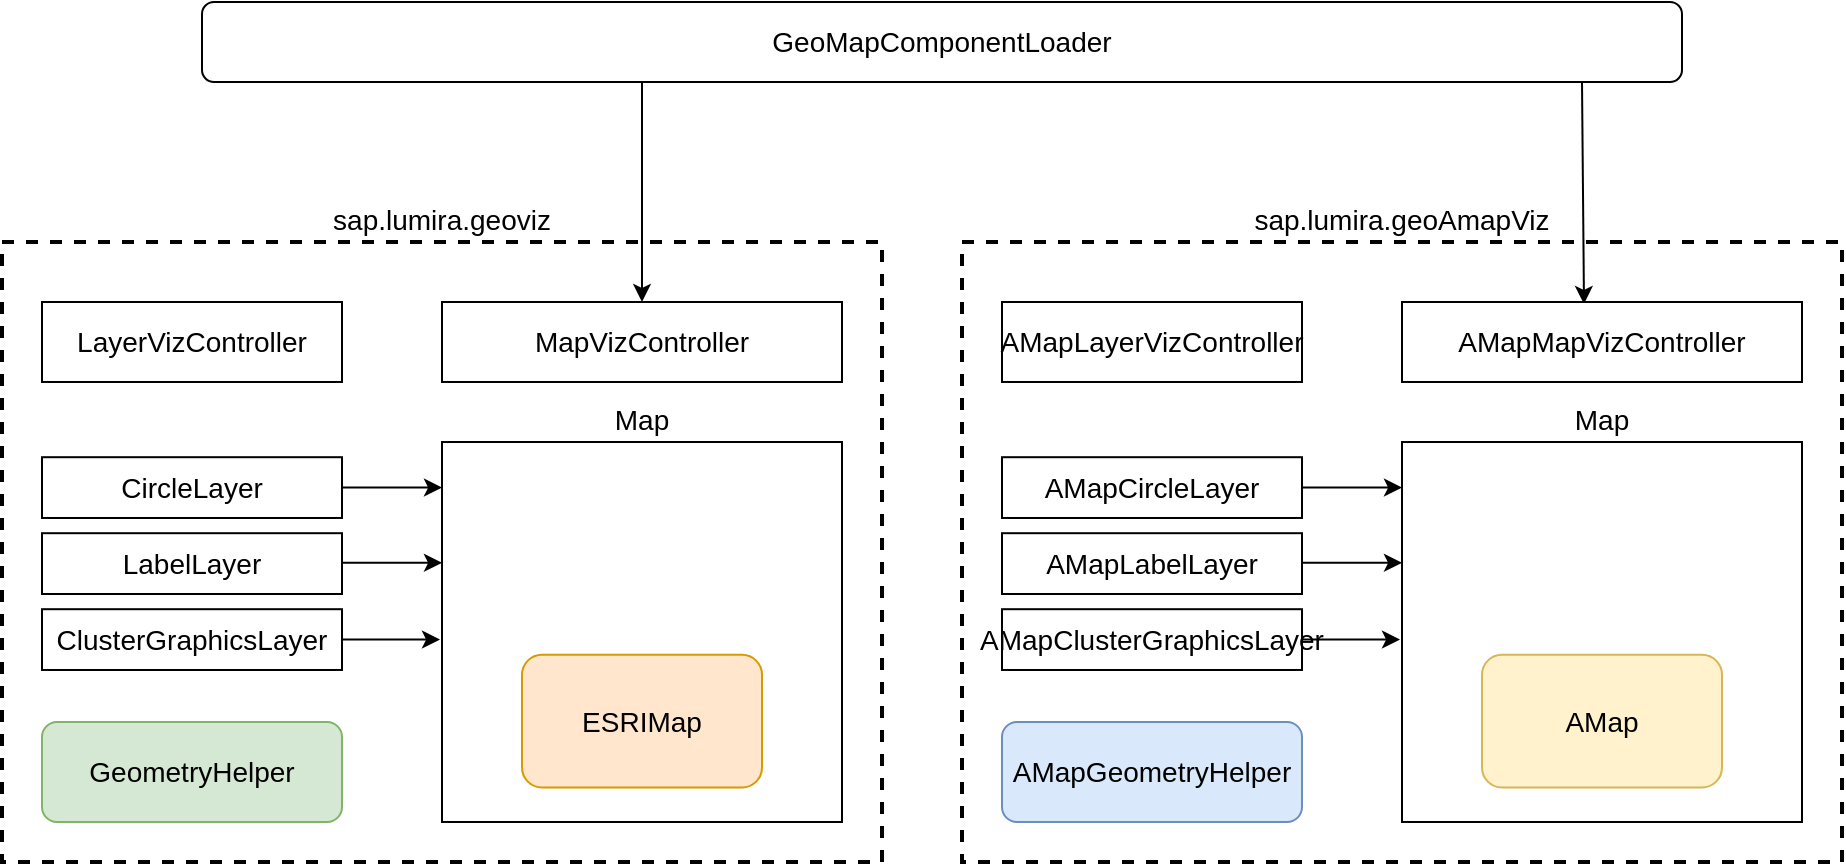 <mxfile version="13.9.2" type="github" pages="2">
  <diagram id="Ry0N9wrN9H_V196sNAGs" name="Page-1">
    <mxGraphModel dx="2125" dy="871" grid="1" gridSize="10" guides="1" tooltips="1" connect="1" arrows="1" fold="1" page="1" pageScale="1" pageWidth="827" pageHeight="1169" math="0" shadow="0">
      <root>
        <mxCell id="0" />
        <mxCell id="1" parent="0" />
        <mxCell id="jM_NVDkqg-1iz5jcu-TQ-2" value="sap.lumira.geoviz" style="whiteSpace=wrap;html=1;dashed=1;strokeWidth=2;align=center;labelPosition=center;verticalLabelPosition=top;verticalAlign=bottom;fontSize=14;" vertex="1" parent="1">
          <mxGeometry x="-60" y="270" width="440" height="310" as="geometry" />
        </mxCell>
        <mxCell id="jM_NVDkqg-1iz5jcu-TQ-1" value="&lt;div style=&quot;font-size: 14px;&quot;&gt;GeoMapComponentLoader&lt;/div&gt;" style="rounded=1;whiteSpace=wrap;html=1;fontSize=14;" vertex="1" parent="1">
          <mxGeometry x="40" y="150" width="740" height="40" as="geometry" />
        </mxCell>
        <mxCell id="jM_NVDkqg-1iz5jcu-TQ-16" value="&lt;div&gt;sap.lumira.geoAmapViz&lt;/div&gt;" style="whiteSpace=wrap;html=1;dashed=1;strokeWidth=2;align=center;labelPosition=center;verticalLabelPosition=top;verticalAlign=bottom;fontSize=14;" vertex="1" parent="1">
          <mxGeometry x="420" y="270" width="440" height="310" as="geometry" />
        </mxCell>
        <mxCell id="jM_NVDkqg-1iz5jcu-TQ-17" value="" style="group" vertex="1" connectable="0" parent="1">
          <mxGeometry x="-40" y="370" width="400" height="190" as="geometry" />
        </mxCell>
        <mxCell id="jM_NVDkqg-1iz5jcu-TQ-5" value="" style="group" vertex="1" connectable="0" parent="jM_NVDkqg-1iz5jcu-TQ-17">
          <mxGeometry x="200" width="200" height="190" as="geometry" />
        </mxCell>
        <mxCell id="jM_NVDkqg-1iz5jcu-TQ-3" value="Map" style="rounded=0;whiteSpace=wrap;html=1;strokeWidth=1;fontSize=14;align=center;labelPosition=center;verticalLabelPosition=top;verticalAlign=bottom;" vertex="1" parent="jM_NVDkqg-1iz5jcu-TQ-5">
          <mxGeometry width="200" height="190.0" as="geometry" />
        </mxCell>
        <mxCell id="jM_NVDkqg-1iz5jcu-TQ-4" value="ESRIMap" style="rounded=1;whiteSpace=wrap;html=1;strokeWidth=1;fontSize=14;align=center;fillColor=#ffe6cc;strokeColor=#d79b00;" vertex="1" parent="jM_NVDkqg-1iz5jcu-TQ-5">
          <mxGeometry x="40" y="106.4" width="120" height="66.325" as="geometry" />
        </mxCell>
        <mxCell id="jM_NVDkqg-1iz5jcu-TQ-13" value="" style="edgeStyle=orthogonalEdgeStyle;rounded=0;orthogonalLoop=1;jettySize=auto;html=1;fontSize=14;" edge="1" parent="jM_NVDkqg-1iz5jcu-TQ-17" source="jM_NVDkqg-1iz5jcu-TQ-6">
          <mxGeometry relative="1" as="geometry">
            <mxPoint x="200" y="22.8" as="targetPoint" />
          </mxGeometry>
        </mxCell>
        <mxCell id="jM_NVDkqg-1iz5jcu-TQ-14" value="" style="edgeStyle=orthogonalEdgeStyle;rounded=0;orthogonalLoop=1;jettySize=auto;html=1;fontSize=14;" edge="1" parent="jM_NVDkqg-1iz5jcu-TQ-17">
          <mxGeometry relative="1" as="geometry">
            <mxPoint x="150" y="60.42" as="sourcePoint" />
            <mxPoint x="200" y="60.42" as="targetPoint" />
          </mxGeometry>
        </mxCell>
        <mxCell id="jM_NVDkqg-1iz5jcu-TQ-15" value="" style="edgeStyle=orthogonalEdgeStyle;rounded=0;orthogonalLoop=1;jettySize=auto;html=1;fontSize=14;exitX=1;exitY=0.5;exitDx=0;exitDy=0;" edge="1" parent="jM_NVDkqg-1iz5jcu-TQ-17" source="jM_NVDkqg-1iz5jcu-TQ-8">
          <mxGeometry relative="1" as="geometry">
            <mxPoint x="170" y="38" as="sourcePoint" />
            <mxPoint x="199" y="98.8" as="targetPoint" />
          </mxGeometry>
        </mxCell>
        <mxCell id="jM_NVDkqg-1iz5jcu-TQ-6" value="CircleLayer" style="rounded=0;whiteSpace=wrap;html=1;strokeWidth=1;fontSize=14;align=center;" vertex="1" parent="jM_NVDkqg-1iz5jcu-TQ-17">
          <mxGeometry y="7.6" width="150" height="30.4" as="geometry" />
        </mxCell>
        <mxCell id="jM_NVDkqg-1iz5jcu-TQ-7" value="LabelLayer" style="rounded=0;whiteSpace=wrap;html=1;strokeWidth=1;fontSize=14;align=center;" vertex="1" parent="jM_NVDkqg-1iz5jcu-TQ-17">
          <mxGeometry y="45.6" width="150" height="30.4" as="geometry" />
        </mxCell>
        <mxCell id="jM_NVDkqg-1iz5jcu-TQ-8" value="ClusterGraphicsLayer" style="rounded=0;whiteSpace=wrap;html=1;strokeWidth=1;fontSize=14;align=center;" vertex="1" parent="jM_NVDkqg-1iz5jcu-TQ-17">
          <mxGeometry y="83.6" width="150" height="30.4" as="geometry" />
        </mxCell>
        <mxCell id="jM_NVDkqg-1iz5jcu-TQ-18" value="" style="group" vertex="1" connectable="0" parent="1">
          <mxGeometry x="440" y="370" width="400" height="190" as="geometry" />
        </mxCell>
        <mxCell id="jM_NVDkqg-1iz5jcu-TQ-19" value="" style="group" vertex="1" connectable="0" parent="jM_NVDkqg-1iz5jcu-TQ-18">
          <mxGeometry x="200" width="200" height="190" as="geometry" />
        </mxCell>
        <mxCell id="jM_NVDkqg-1iz5jcu-TQ-20" value="Map" style="rounded=0;whiteSpace=wrap;html=1;strokeWidth=1;fontSize=14;align=center;labelPosition=center;verticalLabelPosition=top;verticalAlign=bottom;" vertex="1" parent="jM_NVDkqg-1iz5jcu-TQ-19">
          <mxGeometry width="200" height="190.0" as="geometry" />
        </mxCell>
        <mxCell id="jM_NVDkqg-1iz5jcu-TQ-21" value="&lt;div&gt;AMap&lt;/div&gt;" style="rounded=1;whiteSpace=wrap;html=1;strokeWidth=1;fontSize=14;align=center;fillColor=#fff2cc;strokeColor=#d6b656;" vertex="1" parent="jM_NVDkqg-1iz5jcu-TQ-19">
          <mxGeometry x="40" y="106.4" width="120" height="66.325" as="geometry" />
        </mxCell>
        <mxCell id="jM_NVDkqg-1iz5jcu-TQ-22" value="" style="edgeStyle=orthogonalEdgeStyle;rounded=0;orthogonalLoop=1;jettySize=auto;html=1;fontSize=14;" edge="1" parent="jM_NVDkqg-1iz5jcu-TQ-18" source="jM_NVDkqg-1iz5jcu-TQ-23">
          <mxGeometry relative="1" as="geometry">
            <mxPoint x="200" y="22.8" as="targetPoint" />
          </mxGeometry>
        </mxCell>
        <mxCell id="jM_NVDkqg-1iz5jcu-TQ-23" value="AMapCircleLayer" style="rounded=0;whiteSpace=wrap;html=1;strokeWidth=1;fontSize=14;align=center;" vertex="1" parent="jM_NVDkqg-1iz5jcu-TQ-18">
          <mxGeometry y="7.6" width="150" height="30.4" as="geometry" />
        </mxCell>
        <mxCell id="jM_NVDkqg-1iz5jcu-TQ-24" value="AMapLabelLayer" style="rounded=0;whiteSpace=wrap;html=1;strokeWidth=1;fontSize=14;align=center;" vertex="1" parent="jM_NVDkqg-1iz5jcu-TQ-18">
          <mxGeometry y="45.6" width="150" height="30.4" as="geometry" />
        </mxCell>
        <mxCell id="jM_NVDkqg-1iz5jcu-TQ-25" value="AMapClusterGraphicsLayer" style="rounded=0;whiteSpace=wrap;html=1;strokeWidth=1;fontSize=14;align=center;" vertex="1" parent="jM_NVDkqg-1iz5jcu-TQ-18">
          <mxGeometry y="83.6" width="150" height="30.4" as="geometry" />
        </mxCell>
        <mxCell id="jM_NVDkqg-1iz5jcu-TQ-26" value="" style="edgeStyle=orthogonalEdgeStyle;rounded=0;orthogonalLoop=1;jettySize=auto;html=1;fontSize=14;" edge="1" parent="jM_NVDkqg-1iz5jcu-TQ-18">
          <mxGeometry relative="1" as="geometry">
            <mxPoint x="150" y="60.42" as="sourcePoint" />
            <mxPoint x="200" y="60.42" as="targetPoint" />
          </mxGeometry>
        </mxCell>
        <mxCell id="jM_NVDkqg-1iz5jcu-TQ-27" value="" style="edgeStyle=orthogonalEdgeStyle;rounded=0;orthogonalLoop=1;jettySize=auto;html=1;fontSize=14;exitX=1;exitY=0.5;exitDx=0;exitDy=0;" edge="1" parent="jM_NVDkqg-1iz5jcu-TQ-18" source="jM_NVDkqg-1iz5jcu-TQ-25">
          <mxGeometry relative="1" as="geometry">
            <mxPoint x="170" y="38" as="sourcePoint" />
            <mxPoint x="199" y="98.8" as="targetPoint" />
          </mxGeometry>
        </mxCell>
        <mxCell id="jM_NVDkqg-1iz5jcu-TQ-28" value="MapVizController" style="rounded=0;whiteSpace=wrap;html=1;strokeWidth=1;fontSize=14;align=center;" vertex="1" parent="1">
          <mxGeometry x="160" y="300" width="200" height="40" as="geometry" />
        </mxCell>
        <mxCell id="jM_NVDkqg-1iz5jcu-TQ-29" value="LayerVizController" style="rounded=0;whiteSpace=wrap;html=1;strokeWidth=1;fontSize=14;align=center;" vertex="1" parent="1">
          <mxGeometry x="-40" y="300" width="150" height="40" as="geometry" />
        </mxCell>
        <mxCell id="jM_NVDkqg-1iz5jcu-TQ-31" value="" style="endArrow=classic;html=1;fontSize=14;" edge="1" parent="1" target="jM_NVDkqg-1iz5jcu-TQ-28">
          <mxGeometry width="50" height="50" relative="1" as="geometry">
            <mxPoint x="260" y="190" as="sourcePoint" />
            <mxPoint x="439" y="210" as="targetPoint" />
          </mxGeometry>
        </mxCell>
        <mxCell id="jM_NVDkqg-1iz5jcu-TQ-32" value="" style="endArrow=classic;html=1;fontSize=14;entryX=0.455;entryY=0.025;entryDx=0;entryDy=0;entryPerimeter=0;" edge="1" parent="1" target="jM_NVDkqg-1iz5jcu-TQ-33">
          <mxGeometry width="50" height="50" relative="1" as="geometry">
            <mxPoint x="730" y="190" as="sourcePoint" />
            <mxPoint x="730" y="296" as="targetPoint" />
          </mxGeometry>
        </mxCell>
        <mxCell id="jM_NVDkqg-1iz5jcu-TQ-33" value="AMapMapVizController" style="rounded=0;whiteSpace=wrap;html=1;strokeWidth=1;fontSize=14;align=center;" vertex="1" parent="1">
          <mxGeometry x="640" y="300" width="200" height="40" as="geometry" />
        </mxCell>
        <mxCell id="jM_NVDkqg-1iz5jcu-TQ-34" value="AMapLayerVizController" style="rounded=0;whiteSpace=wrap;html=1;strokeWidth=1;fontSize=14;align=center;" vertex="1" parent="1">
          <mxGeometry x="440" y="300" width="150" height="40" as="geometry" />
        </mxCell>
        <mxCell id="jM_NVDkqg-1iz5jcu-TQ-35" value="GeometryHelper" style="rounded=1;whiteSpace=wrap;html=1;strokeWidth=1;fontSize=14;align=center;fillColor=#d5e8d4;strokeColor=#82b366;" vertex="1" parent="1">
          <mxGeometry x="-40" y="510" width="150" height="50" as="geometry" />
        </mxCell>
        <mxCell id="jM_NVDkqg-1iz5jcu-TQ-41" value="AMapGeometryHelper" style="rounded=1;whiteSpace=wrap;html=1;strokeWidth=1;fontSize=14;align=center;fillColor=#dae8fc;strokeColor=#6c8ebf;" vertex="1" parent="1">
          <mxGeometry x="440" y="510" width="150" height="50" as="geometry" />
        </mxCell>
      </root>
    </mxGraphModel>
  </diagram>
  <diagram id="WrDaSilB8RUI-987ZBwu" name="Page-2">
    <mxGraphModel dx="1298" dy="871" grid="1" gridSize="10" guides="1" tooltips="1" connect="1" arrows="1" fold="1" page="1" pageScale="1" pageWidth="827" pageHeight="1169" math="0" shadow="0">
      <root>
        <mxCell id="US9huMjpRJ0ZdlY7kJb_-0" />
        <mxCell id="US9huMjpRJ0ZdlY7kJb_-1" parent="US9huMjpRJ0ZdlY7kJb_-0" />
        <mxCell id="96huQ-KlkCKLoIx3p-F8-30" value="" style="group" vertex="1" connectable="0" parent="US9huMjpRJ0ZdlY7kJb_-1">
          <mxGeometry x="160" y="520" width="560" height="450" as="geometry" />
        </mxCell>
        <mxCell id="96huQ-KlkCKLoIx3p-F8-32" value="" style="rounded=1;whiteSpace=wrap;html=1;strokeWidth=3;fontSize=14;align=center;dashed=1;dashPattern=1 1;fillColor=#b0e3e6;strokeColor=#0e8088;" vertex="1" parent="96huQ-KlkCKLoIx3p-F8-30">
          <mxGeometry x="-40" y="-30" width="590" height="480" as="geometry" />
        </mxCell>
        <mxCell id="96huQ-KlkCKLoIx3p-F8-29" value="Map" style="rounded=0;whiteSpace=wrap;html=1;strokeWidth=1;fontSize=14;align=center;rotation=90;fillColor=#ffe6cc;strokeColor=#d79b00;" vertex="1" parent="96huQ-KlkCKLoIx3p-F8-30">
          <mxGeometry x="250" y="185" width="430" height="60" as="geometry" />
        </mxCell>
        <mxCell id="96huQ-KlkCKLoIx3p-F8-27" value="" style="group" vertex="1" connectable="0" parent="96huQ-KlkCKLoIx3p-F8-30">
          <mxGeometry y="165" width="450" height="250" as="geometry" />
        </mxCell>
        <mxCell id="96huQ-KlkCKLoIx3p-F8-18" value="AMapAdapter" style="rounded=0;whiteSpace=wrap;html=1;strokeWidth=1;fontSize=14;align=center;labelPosition=center;verticalLabelPosition=top;verticalAlign=bottom;fillColor=#dae8fc;strokeColor=#6c8ebf;" vertex="1" parent="96huQ-KlkCKLoIx3p-F8-27">
          <mxGeometry width="390" height="250" as="geometry" />
        </mxCell>
        <mxCell id="96huQ-KlkCKLoIx3p-F8-19" value="emit(type, event)" style="shape=singleArrow;whiteSpace=wrap;html=1;strokeWidth=1;fontSize=14;align=center;fillColor=#d5e8d4;strokeColor=#82b366;" vertex="1" parent="96huQ-KlkCKLoIx3p-F8-27">
          <mxGeometry x="290" y="130" width="160" height="60" as="geometry" />
        </mxCell>
        <mxCell id="96huQ-KlkCKLoIx3p-F8-20" value="addLayer(esriLayer)" style="shape=singleArrow;direction=west;whiteSpace=wrap;html=1;strokeWidth=1;fontSize=14;align=center;fillColor=#d5e8d4;strokeColor=#82b366;" vertex="1" parent="96huQ-KlkCKLoIx3p-F8-27">
          <mxGeometry x="290" y="40" width="160" height="60" as="geometry" />
        </mxCell>
        <mxCell id="96huQ-KlkCKLoIx3p-F8-21" value="AMap" style="rounded=0;whiteSpace=wrap;html=1;strokeWidth=1;fontSize=14;align=center;fillColor=#1ba1e2;strokeColor=#006EAF;fontColor=#ffffff;" vertex="1" parent="96huQ-KlkCKLoIx3p-F8-27">
          <mxGeometry x="30" y="30" width="120" height="180" as="geometry" />
        </mxCell>
        <mxCell id="96huQ-KlkCKLoIx3p-F8-23" value="Adapter Logics" style="rounded=1;whiteSpace=wrap;html=1;strokeWidth=1;fontSize=14;align=center;horizontal=1;fillColor=#008a00;strokeColor=#005700;fontColor=#ffffff;rotation=90;" vertex="1" parent="96huQ-KlkCKLoIx3p-F8-27">
          <mxGeometry x="185" y="95" width="170" height="40" as="geometry" />
        </mxCell>
        <mxCell id="96huQ-KlkCKLoIx3p-F8-24" value="add(amapLayer)" style="shape=singleArrow;direction=west;whiteSpace=wrap;html=1;strokeWidth=1;fontSize=14;align=center;fillColor=#1ba1e2;strokeColor=#006EAF;fontColor=#ffffff;" vertex="1" parent="96huQ-KlkCKLoIx3p-F8-27">
          <mxGeometry x="90" y="40" width="160" height="60" as="geometry" />
        </mxCell>
        <mxCell id="96huQ-KlkCKLoIx3p-F8-25" value="emit(type, event)" style="shape=singleArrow;whiteSpace=wrap;html=1;strokeWidth=1;fontSize=14;align=center;fillColor=#1ba1e2;strokeColor=#006EAF;fontColor=#ffffff;" vertex="1" parent="96huQ-KlkCKLoIx3p-F8-27">
          <mxGeometry x="90" y="130" width="160" height="60" as="geometry" />
        </mxCell>
        <mxCell id="96huQ-KlkCKLoIx3p-F8-28" value="" style="group" vertex="1" connectable="0" parent="96huQ-KlkCKLoIx3p-F8-30">
          <mxGeometry x="250" y="5" width="210" height="130" as="geometry" />
        </mxCell>
        <mxCell id="96huQ-KlkCKLoIx3p-F8-15" value="ESRIMap" style="rounded=0;whiteSpace=wrap;html=1;strokeWidth=1;fontSize=14;align=center;fillColor=#d5e8d4;strokeColor=#82b366;" vertex="1" parent="96huQ-KlkCKLoIx3p-F8-28">
          <mxGeometry width="120" height="130" as="geometry" />
        </mxCell>
        <mxCell id="96huQ-KlkCKLoIx3p-F8-16" value="emit(type, event)" style="shape=singleArrow;whiteSpace=wrap;html=1;strokeWidth=1;fontSize=14;align=center;fillColor=#d5e8d4;strokeColor=#82b366;" vertex="1" parent="96huQ-KlkCKLoIx3p-F8-28">
          <mxGeometry x="90" y="70" width="120" height="60" as="geometry" />
        </mxCell>
        <mxCell id="96huQ-KlkCKLoIx3p-F8-17" value="addLayer(esriLayer)" style="shape=singleArrow;direction=west;whiteSpace=wrap;html=1;strokeWidth=1;fontSize=14;align=center;fillColor=#d5e8d4;strokeColor=#82b366;" vertex="1" parent="96huQ-KlkCKLoIx3p-F8-28">
          <mxGeometry x="90" y="10" width="120" height="60" as="geometry" />
        </mxCell>
        <mxCell id="96huQ-KlkCKLoIx3p-F8-37" value="" style="group" vertex="1" connectable="0" parent="US9huMjpRJ0ZdlY7kJb_-1">
          <mxGeometry x="120" y="50" width="600" height="410" as="geometry" />
        </mxCell>
        <mxCell id="96huQ-KlkCKLoIx3p-F8-0" value="&lt;div style=&quot;font-size: 14px;&quot;&gt;GeoMapComponentLoader&lt;/div&gt;" style="rounded=1;whiteSpace=wrap;html=1;fontSize=14;" vertex="1" parent="96huQ-KlkCKLoIx3p-F8-37">
          <mxGeometry width="600" height="45.556" as="geometry" />
        </mxCell>
        <mxCell id="96huQ-KlkCKLoIx3p-F8-1" value="" style="rounded=0;whiteSpace=wrap;html=1;strokeWidth=2;fontSize=14;align=center;dashed=1;" vertex="1" parent="96huQ-KlkCKLoIx3p-F8-37">
          <mxGeometry y="79.722" width="600" height="330.278" as="geometry" />
        </mxCell>
        <mxCell id="96huQ-KlkCKLoIx3p-F8-3" value="MapVizController" style="rounded=0;whiteSpace=wrap;html=1;strokeWidth=1;fontSize=14;align=center;" vertex="1" parent="96huQ-KlkCKLoIx3p-F8-37">
          <mxGeometry x="269.388" y="102.5" width="293.878" height="45.556" as="geometry" />
        </mxCell>
        <mxCell id="96huQ-KlkCKLoIx3p-F8-4" value="LayerVizController" style="rounded=0;whiteSpace=wrap;html=1;strokeWidth=1;fontSize=14;align=center;" vertex="1" parent="96huQ-KlkCKLoIx3p-F8-37">
          <mxGeometry x="36.735" y="102.5" width="195.918" height="45.556" as="geometry" />
        </mxCell>
        <mxCell id="96huQ-KlkCKLoIx3p-F8-5" value="CircleLayer" style="rounded=0;whiteSpace=wrap;html=1;strokeWidth=1;fontSize=14;align=center;" vertex="1" parent="96huQ-KlkCKLoIx3p-F8-37">
          <mxGeometry x="36.735" y="182.222" width="195.918" height="45.556" as="geometry" />
        </mxCell>
        <mxCell id="96huQ-KlkCKLoIx3p-F8-6" value="LabelLayer" style="rounded=0;whiteSpace=wrap;html=1;strokeWidth=1;fontSize=14;align=center;" vertex="1" parent="96huQ-KlkCKLoIx3p-F8-37">
          <mxGeometry x="36.735" y="250.556" width="195.918" height="45.556" as="geometry" />
        </mxCell>
        <mxCell id="96huQ-KlkCKLoIx3p-F8-7" value="ClusterGroupLayer" style="rounded=0;whiteSpace=wrap;html=1;strokeWidth=1;fontSize=14;align=center;" vertex="1" parent="96huQ-KlkCKLoIx3p-F8-37">
          <mxGeometry x="36.735" y="318.889" width="195.918" height="45.556" as="geometry" />
        </mxCell>
        <mxCell id="96huQ-KlkCKLoIx3p-F8-14" value="" style="endArrow=classic;html=1;fontSize=14;exitX=0.694;exitY=1;exitDx=0;exitDy=0;exitPerimeter=0;" edge="1" parent="96huQ-KlkCKLoIx3p-F8-37" source="96huQ-KlkCKLoIx3p-F8-0">
          <mxGeometry width="50" height="50" relative="1" as="geometry">
            <mxPoint x="587.755" y="432.778" as="sourcePoint" />
            <mxPoint x="416.327" y="102.5" as="targetPoint" />
          </mxGeometry>
        </mxCell>
        <mxCell id="96huQ-KlkCKLoIx3p-F8-36" value="" style="rounded=1;whiteSpace=wrap;html=1;strokeWidth=3;fillColor=#b0e3e6;fontSize=14;align=center;strokeColor=#0e8088;dashed=1;dashPattern=1 1;" vertex="1" parent="96huQ-KlkCKLoIx3p-F8-37">
          <mxGeometry x="244.898" y="159.444" width="342.857" height="239.167" as="geometry" />
        </mxCell>
        <mxCell id="96huQ-KlkCKLoIx3p-F8-8" value="Map" style="rounded=0;whiteSpace=wrap;html=1;strokeWidth=1;fontSize=14;align=center;labelPosition=center;verticalLabelPosition=top;verticalAlign=bottom;fillColor=#ffe6cc;strokeColor=#d79b00;" vertex="1" parent="96huQ-KlkCKLoIx3p-F8-37">
          <mxGeometry x="269.388" y="182.222" width="293.878" height="205" as="geometry" />
        </mxCell>
        <mxCell id="96huQ-KlkCKLoIx3p-F8-33" value="ESRIMap" style="rounded=0;whiteSpace=wrap;html=1;strokeWidth=1;fontSize=14;align=center;fillColor=#d5e8d4;strokeColor=#82b366;" vertex="1" parent="96huQ-KlkCKLoIx3p-F8-37">
          <mxGeometry x="293.878" y="261.944" width="122.449" height="102.5" as="geometry" />
        </mxCell>
        <mxCell id="96huQ-KlkCKLoIx3p-F8-34" value="AMapAdapter" style="rounded=0;whiteSpace=wrap;html=1;strokeWidth=1;fontSize=14;align=center;fillColor=#dae8fc;strokeColor=#6c8ebf;" vertex="1" parent="96huQ-KlkCKLoIx3p-F8-37">
          <mxGeometry x="416.327" y="261.944" width="122.449" height="102.5" as="geometry" />
        </mxCell>
      </root>
    </mxGraphModel>
  </diagram>
</mxfile>
